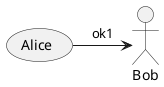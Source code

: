 {
  "sha1": "hrbvllm0bcppft6etooya7xkhsznfab",
  "insertion": {
    "when": "2024-06-03T18:59:29.917Z",
    "user": "plantuml@gmail.com"
  }
}
@startuml
(Alice) -> Bob : ok1
newpage
(Alice) -> Bob : ok2
skinparam hand {
    written true
}
@enduml
